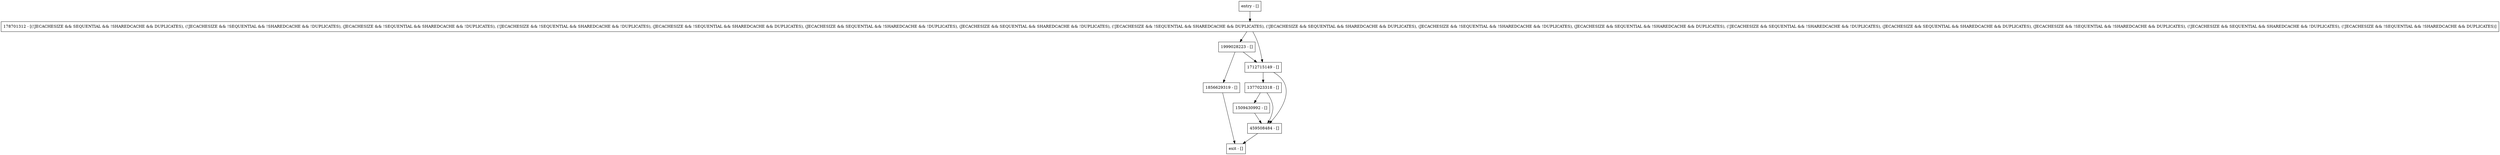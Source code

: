 digraph <init> {
node [shape=record];
1856629319 [label="1856629319 - []"];
entry [label="entry - []"];
exit [label="exit - []"];
1999028223 [label="1999028223 - []"];
178701312 [label="178701312 - [(!JECACHESIZE && SEQUENTIAL && !SHAREDCACHE && DUPLICATES), (!JECACHESIZE && !SEQUENTIAL && !SHAREDCACHE && !DUPLICATES), (JECACHESIZE && !SEQUENTIAL && SHAREDCACHE && !DUPLICATES), (!JECACHESIZE && !SEQUENTIAL && SHAREDCACHE && !DUPLICATES), (JECACHESIZE && !SEQUENTIAL && SHAREDCACHE && DUPLICATES), (JECACHESIZE && SEQUENTIAL && !SHAREDCACHE && !DUPLICATES), (JECACHESIZE && SEQUENTIAL && SHAREDCACHE && !DUPLICATES), (!JECACHESIZE && !SEQUENTIAL && SHAREDCACHE && DUPLICATES), (!JECACHESIZE && SEQUENTIAL && SHAREDCACHE && DUPLICATES), (JECACHESIZE && !SEQUENTIAL && !SHAREDCACHE && !DUPLICATES), (JECACHESIZE && SEQUENTIAL && !SHAREDCACHE && DUPLICATES), (!JECACHESIZE && SEQUENTIAL && !SHAREDCACHE && !DUPLICATES), (JECACHESIZE && SEQUENTIAL && SHAREDCACHE && DUPLICATES), (JECACHESIZE && !SEQUENTIAL && !SHAREDCACHE && DUPLICATES), (!JECACHESIZE && SEQUENTIAL && SHAREDCACHE && !DUPLICATES), (!JECACHESIZE && !SEQUENTIAL && !SHAREDCACHE && DUPLICATES)]"];
1377023318 [label="1377023318 - []"];
1509430992 [label="1509430992 - []"];
1712715149 [label="1712715149 - []"];
459508484 [label="459508484 - []"];
entry;
exit;
1856629319 -> exit;
entry -> 178701312;
1999028223 -> 1856629319;
1999028223 -> 1712715149;
178701312 -> 1999028223;
178701312 -> 1712715149;
1377023318 -> 1509430992;
1377023318 -> 459508484;
1509430992 -> 459508484;
1712715149 -> 1377023318;
1712715149 -> 459508484;
459508484 -> exit;
}
